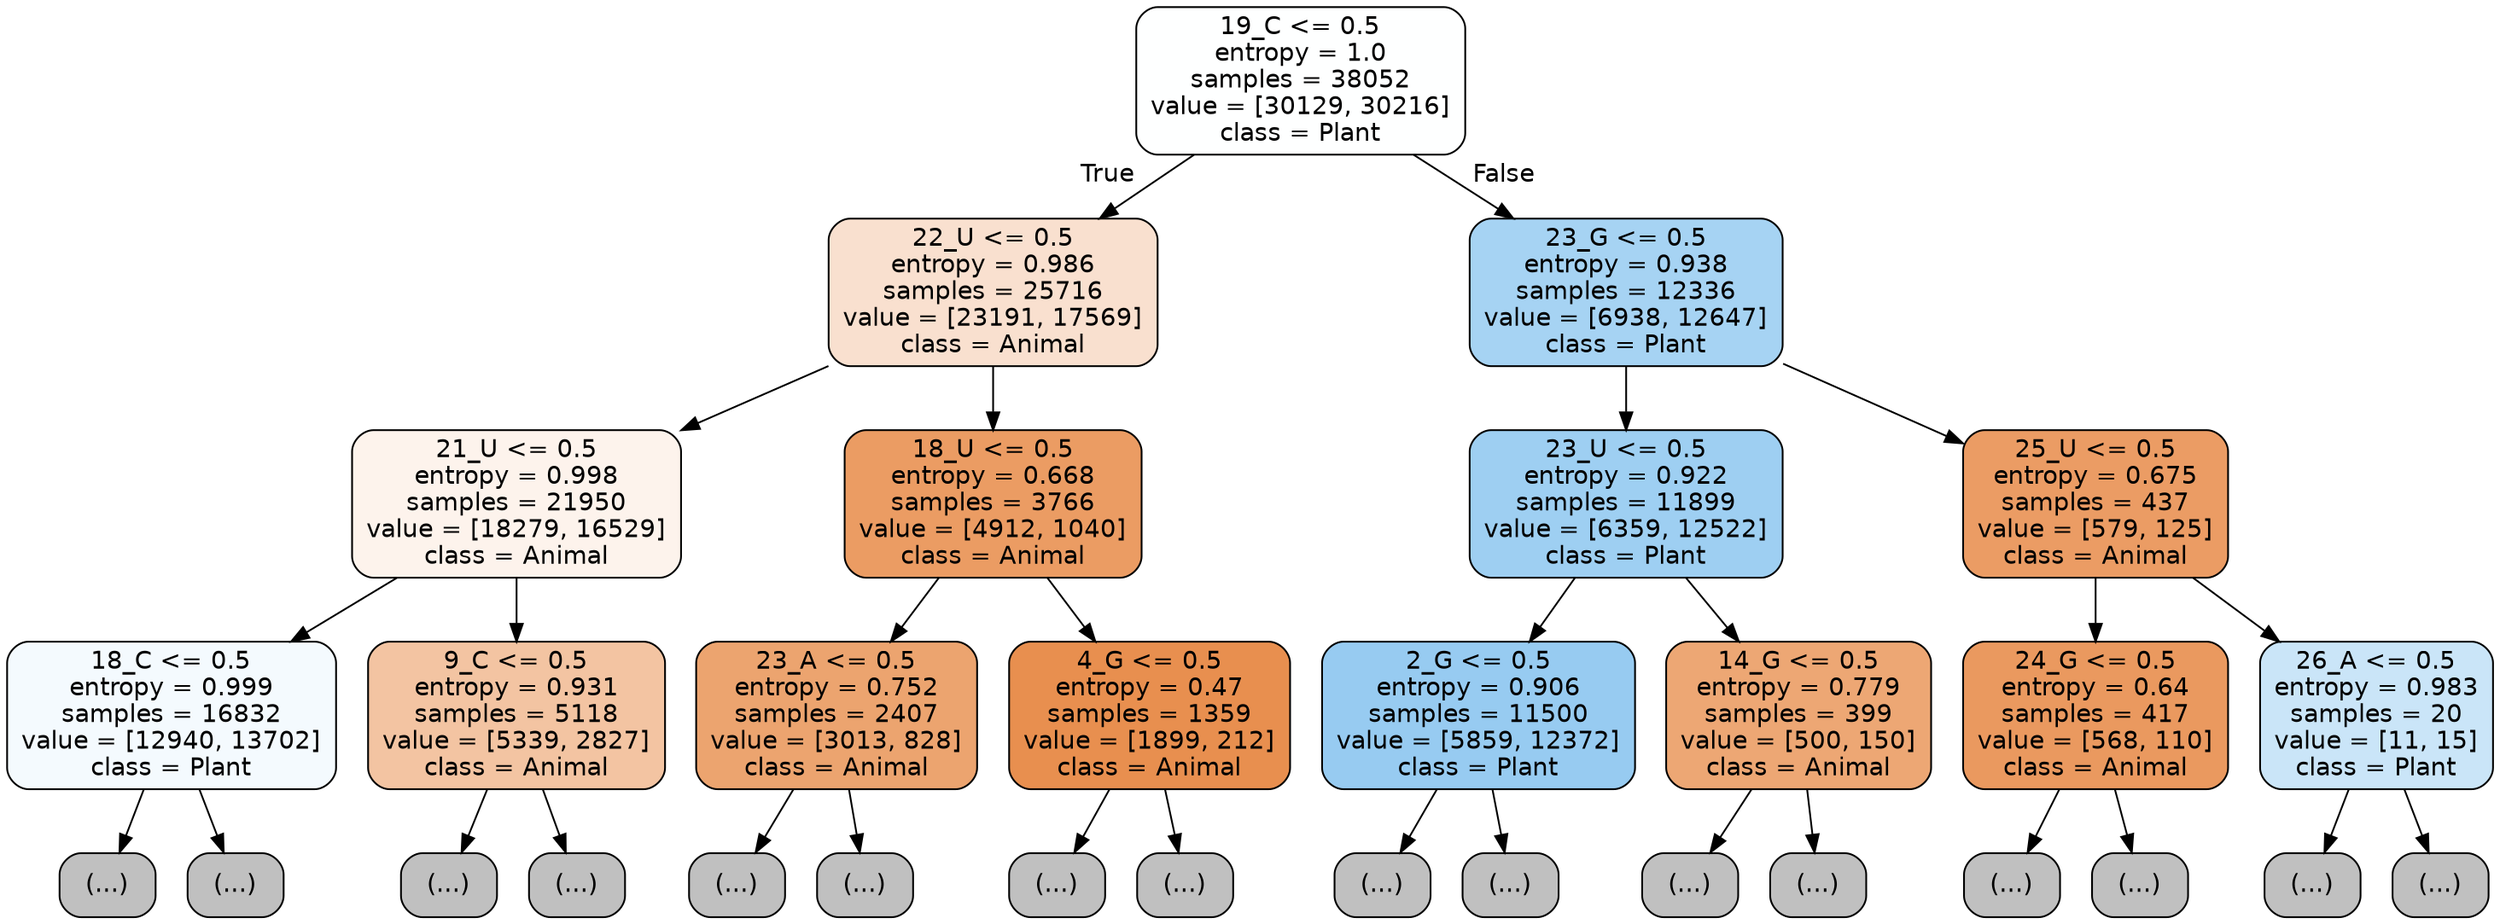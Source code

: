 digraph Tree {
node [shape=box, style="filled, rounded", color="black", fontname="helvetica"] ;
edge [fontname="helvetica"] ;
0 [label="19_C <= 0.5\nentropy = 1.0\nsamples = 38052\nvalue = [30129, 30216]\nclass = Plant", fillcolor="#feffff"] ;
1 [label="22_U <= 0.5\nentropy = 0.986\nsamples = 25716\nvalue = [23191, 17569]\nclass = Animal", fillcolor="#f9e0cf"] ;
0 -> 1 [labeldistance=2.5, labelangle=45, headlabel="True"] ;
2 [label="21_U <= 0.5\nentropy = 0.998\nsamples = 21950\nvalue = [18279, 16529]\nclass = Animal", fillcolor="#fdf3ec"] ;
1 -> 2 ;
3 [label="18_C <= 0.5\nentropy = 0.999\nsamples = 16832\nvalue = [12940, 13702]\nclass = Plant", fillcolor="#f4fafe"] ;
2 -> 3 ;
4 [label="(...)", fillcolor="#C0C0C0"] ;
3 -> 4 ;
6977 [label="(...)", fillcolor="#C0C0C0"] ;
3 -> 6977 ;
9008 [label="9_C <= 0.5\nentropy = 0.931\nsamples = 5118\nvalue = [5339, 2827]\nclass = Animal", fillcolor="#f3c4a2"] ;
2 -> 9008 ;
9009 [label="(...)", fillcolor="#C0C0C0"] ;
9008 -> 9009 ;
10794 [label="(...)", fillcolor="#C0C0C0"] ;
9008 -> 10794 ;
11287 [label="18_U <= 0.5\nentropy = 0.668\nsamples = 3766\nvalue = [4912, 1040]\nclass = Animal", fillcolor="#eb9c63"] ;
1 -> 11287 ;
11288 [label="23_A <= 0.5\nentropy = 0.752\nsamples = 2407\nvalue = [3013, 828]\nclass = Animal", fillcolor="#eca46f"] ;
11287 -> 11288 ;
11289 [label="(...)", fillcolor="#C0C0C0"] ;
11288 -> 11289 ;
12238 [label="(...)", fillcolor="#C0C0C0"] ;
11288 -> 12238 ;
12301 [label="4_G <= 0.5\nentropy = 0.47\nsamples = 1359\nvalue = [1899, 212]\nclass = Animal", fillcolor="#e88f4f"] ;
11287 -> 12301 ;
12302 [label="(...)", fillcolor="#C0C0C0"] ;
12301 -> 12302 ;
12597 [label="(...)", fillcolor="#C0C0C0"] ;
12301 -> 12597 ;
12696 [label="23_G <= 0.5\nentropy = 0.938\nsamples = 12336\nvalue = [6938, 12647]\nclass = Plant", fillcolor="#a6d3f3"] ;
0 -> 12696 [labeldistance=2.5, labelangle=-45, headlabel="False"] ;
12697 [label="23_U <= 0.5\nentropy = 0.922\nsamples = 11899\nvalue = [6359, 12522]\nclass = Plant", fillcolor="#9ecff2"] ;
12696 -> 12697 ;
12698 [label="2_G <= 0.5\nentropy = 0.906\nsamples = 11500\nvalue = [5859, 12372]\nclass = Plant", fillcolor="#97cbf1"] ;
12697 -> 12698 ;
12699 [label="(...)", fillcolor="#C0C0C0"] ;
12698 -> 12699 ;
15438 [label="(...)", fillcolor="#C0C0C0"] ;
12698 -> 15438 ;
16457 [label="14_G <= 0.5\nentropy = 0.779\nsamples = 399\nvalue = [500, 150]\nclass = Animal", fillcolor="#eda774"] ;
12697 -> 16457 ;
16458 [label="(...)", fillcolor="#C0C0C0"] ;
16457 -> 16458 ;
16591 [label="(...)", fillcolor="#C0C0C0"] ;
16457 -> 16591 ;
16662 [label="25_U <= 0.5\nentropy = 0.675\nsamples = 437\nvalue = [579, 125]\nclass = Animal", fillcolor="#eb9c64"] ;
12696 -> 16662 ;
16663 [label="24_G <= 0.5\nentropy = 0.64\nsamples = 417\nvalue = [568, 110]\nclass = Animal", fillcolor="#ea995f"] ;
16662 -> 16663 ;
16664 [label="(...)", fillcolor="#C0C0C0"] ;
16663 -> 16664 ;
16815 [label="(...)", fillcolor="#C0C0C0"] ;
16663 -> 16815 ;
16834 [label="26_A <= 0.5\nentropy = 0.983\nsamples = 20\nvalue = [11, 15]\nclass = Plant", fillcolor="#cae5f8"] ;
16662 -> 16834 ;
16835 [label="(...)", fillcolor="#C0C0C0"] ;
16834 -> 16835 ;
16848 [label="(...)", fillcolor="#C0C0C0"] ;
16834 -> 16848 ;
}